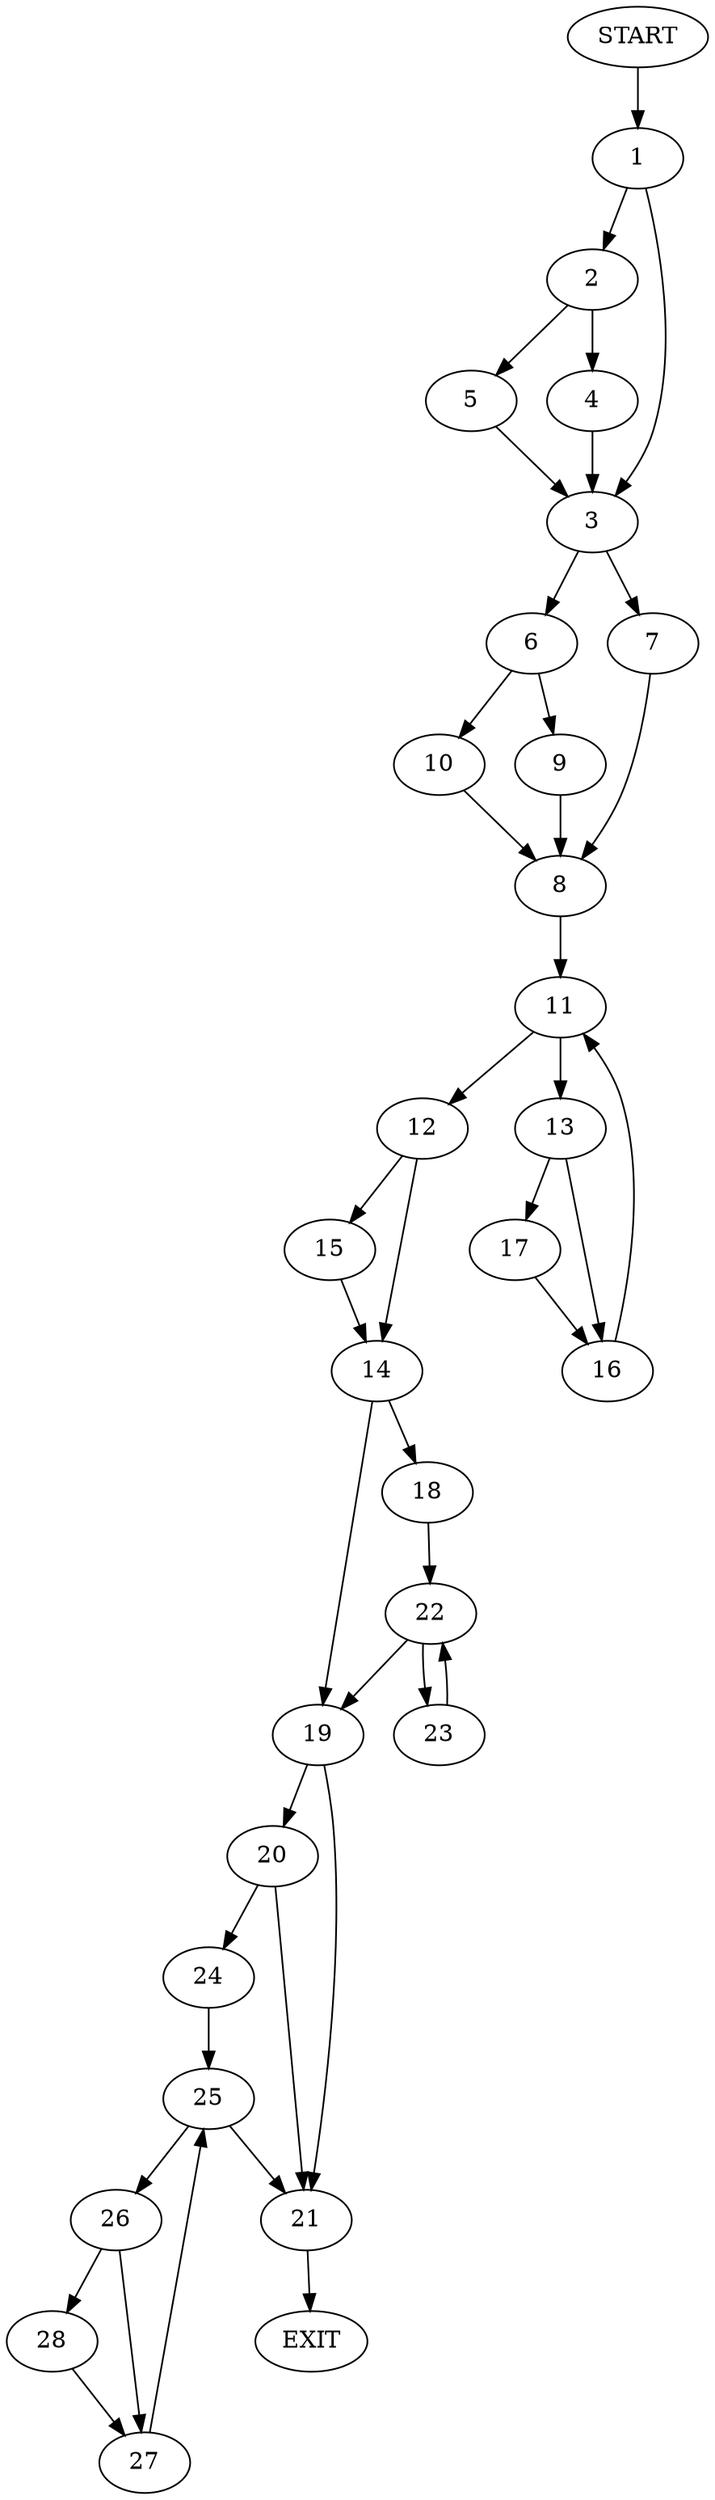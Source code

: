 digraph {
0 [label="START"]
29 [label="EXIT"]
0 -> 1
1 -> 2
1 -> 3
2 -> 4
2 -> 5
3 -> 6
3 -> 7
5 -> 3
4 -> 3
7 -> 8
6 -> 9
6 -> 10
8 -> 11
9 -> 8
10 -> 8
11 -> 12
11 -> 13
12 -> 14
12 -> 15
13 -> 16
13 -> 17
14 -> 18
14 -> 19
15 -> 14
19 -> 20
19 -> 21
18 -> 22
17 -> 16
16 -> 11
22 -> 19
22 -> 23
23 -> 22
21 -> 29
20 -> 24
20 -> 21
24 -> 25
25 -> 26
25 -> 21
26 -> 27
26 -> 28
27 -> 25
28 -> 27
}
